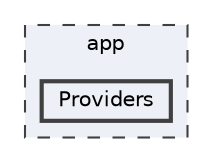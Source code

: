 digraph "app/Providers"
{
 // LATEX_PDF_SIZE
  bgcolor="transparent";
  edge [fontname=Helvetica,fontsize=10,labelfontname=Helvetica,labelfontsize=10];
  node [fontname=Helvetica,fontsize=10,shape=box,height=0.2,width=0.4];
  compound=true
  subgraph clusterdir_d422163b96683743ed3963d4aac17747 {
    graph [ bgcolor="#edf0f7", pencolor="grey25", label="app", fontname=Helvetica,fontsize=10 style="filled,dashed", URL="dir_d422163b96683743ed3963d4aac17747.html",tooltip=""]
  dir_07d79607a5b3b5e8afcff74e4c422a5d [label="Providers", fillcolor="#edf0f7", color="grey25", style="filled,bold", URL="dir_07d79607a5b3b5e8afcff74e4c422a5d.html",tooltip=""];
  }
}
